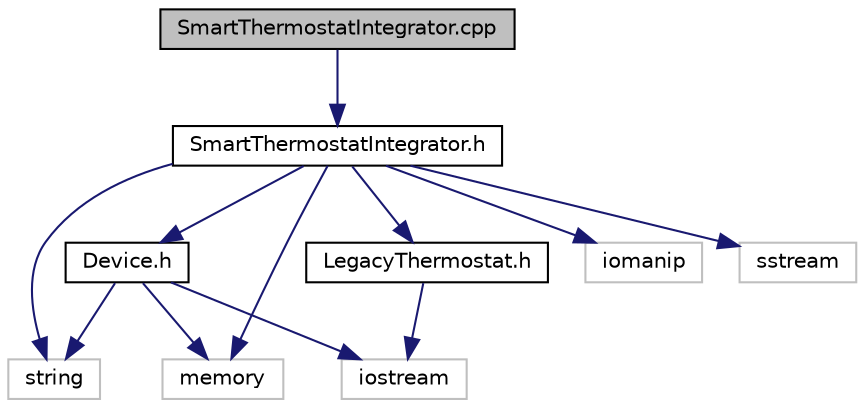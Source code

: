 digraph "SmartThermostatIntegrator.cpp"
{
 // LATEX_PDF_SIZE
  edge [fontname="Helvetica",fontsize="10",labelfontname="Helvetica",labelfontsize="10"];
  node [fontname="Helvetica",fontsize="10",shape=record];
  Node1 [label="SmartThermostatIntegrator.cpp",height=0.2,width=0.4,color="black", fillcolor="grey75", style="filled", fontcolor="black",tooltip="Implementation of the SmartThermostatIntegrator class methods."];
  Node1 -> Node2 [color="midnightblue",fontsize="10",style="solid",fontname="Helvetica"];
  Node2 [label="SmartThermostatIntegrator.h",height=0.2,width=0.4,color="black", fillcolor="white", style="filled",URL="$SmartThermostatIntegrator_8h.html",tooltip="Definition of the SmartThermostatIntegrator class."];
  Node2 -> Node3 [color="midnightblue",fontsize="10",style="solid",fontname="Helvetica"];
  Node3 [label="Device.h",height=0.2,width=0.4,color="black", fillcolor="white", style="filled",URL="$Device_8h.html",tooltip="Defines the abstract Device class, which acts as the Component in the Composite Pattern and represent..."];
  Node3 -> Node4 [color="midnightblue",fontsize="10",style="solid",fontname="Helvetica"];
  Node4 [label="string",height=0.2,width=0.4,color="grey75", fillcolor="white", style="filled",tooltip=" "];
  Node3 -> Node5 [color="midnightblue",fontsize="10",style="solid",fontname="Helvetica"];
  Node5 [label="memory",height=0.2,width=0.4,color="grey75", fillcolor="white", style="filled",tooltip=" "];
  Node3 -> Node6 [color="midnightblue",fontsize="10",style="solid",fontname="Helvetica"];
  Node6 [label="iostream",height=0.2,width=0.4,color="grey75", fillcolor="white", style="filled",tooltip=" "];
  Node2 -> Node7 [color="midnightblue",fontsize="10",style="solid",fontname="Helvetica"];
  Node7 [label="LegacyThermostat.h",height=0.2,width=0.4,color="black", fillcolor="white", style="filled",URL="$LegacyThermostat_8h.html",tooltip="Definition of the LegacyThermostat class."];
  Node7 -> Node6 [color="midnightblue",fontsize="10",style="solid",fontname="Helvetica"];
  Node2 -> Node5 [color="midnightblue",fontsize="10",style="solid",fontname="Helvetica"];
  Node2 -> Node4 [color="midnightblue",fontsize="10",style="solid",fontname="Helvetica"];
  Node2 -> Node8 [color="midnightblue",fontsize="10",style="solid",fontname="Helvetica"];
  Node8 [label="iomanip",height=0.2,width=0.4,color="grey75", fillcolor="white", style="filled",tooltip=" "];
  Node2 -> Node9 [color="midnightblue",fontsize="10",style="solid",fontname="Helvetica"];
  Node9 [label="sstream",height=0.2,width=0.4,color="grey75", fillcolor="white", style="filled",tooltip=" "];
}
